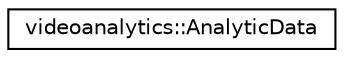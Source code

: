 digraph "Graphical Class Hierarchy"
{
  edge [fontname="Helvetica",fontsize="10",labelfontname="Helvetica",labelfontsize="10"];
  node [fontname="Helvetica",fontsize="10",shape=record];
  rankdir="LR";
  Node0 [label="videoanalytics::AnalyticData",height=0.2,width=0.4,color="black", fillcolor="white", style="filled",URL="$df/df5/structvideoanalytics_1_1AnalyticData.html"];
}
